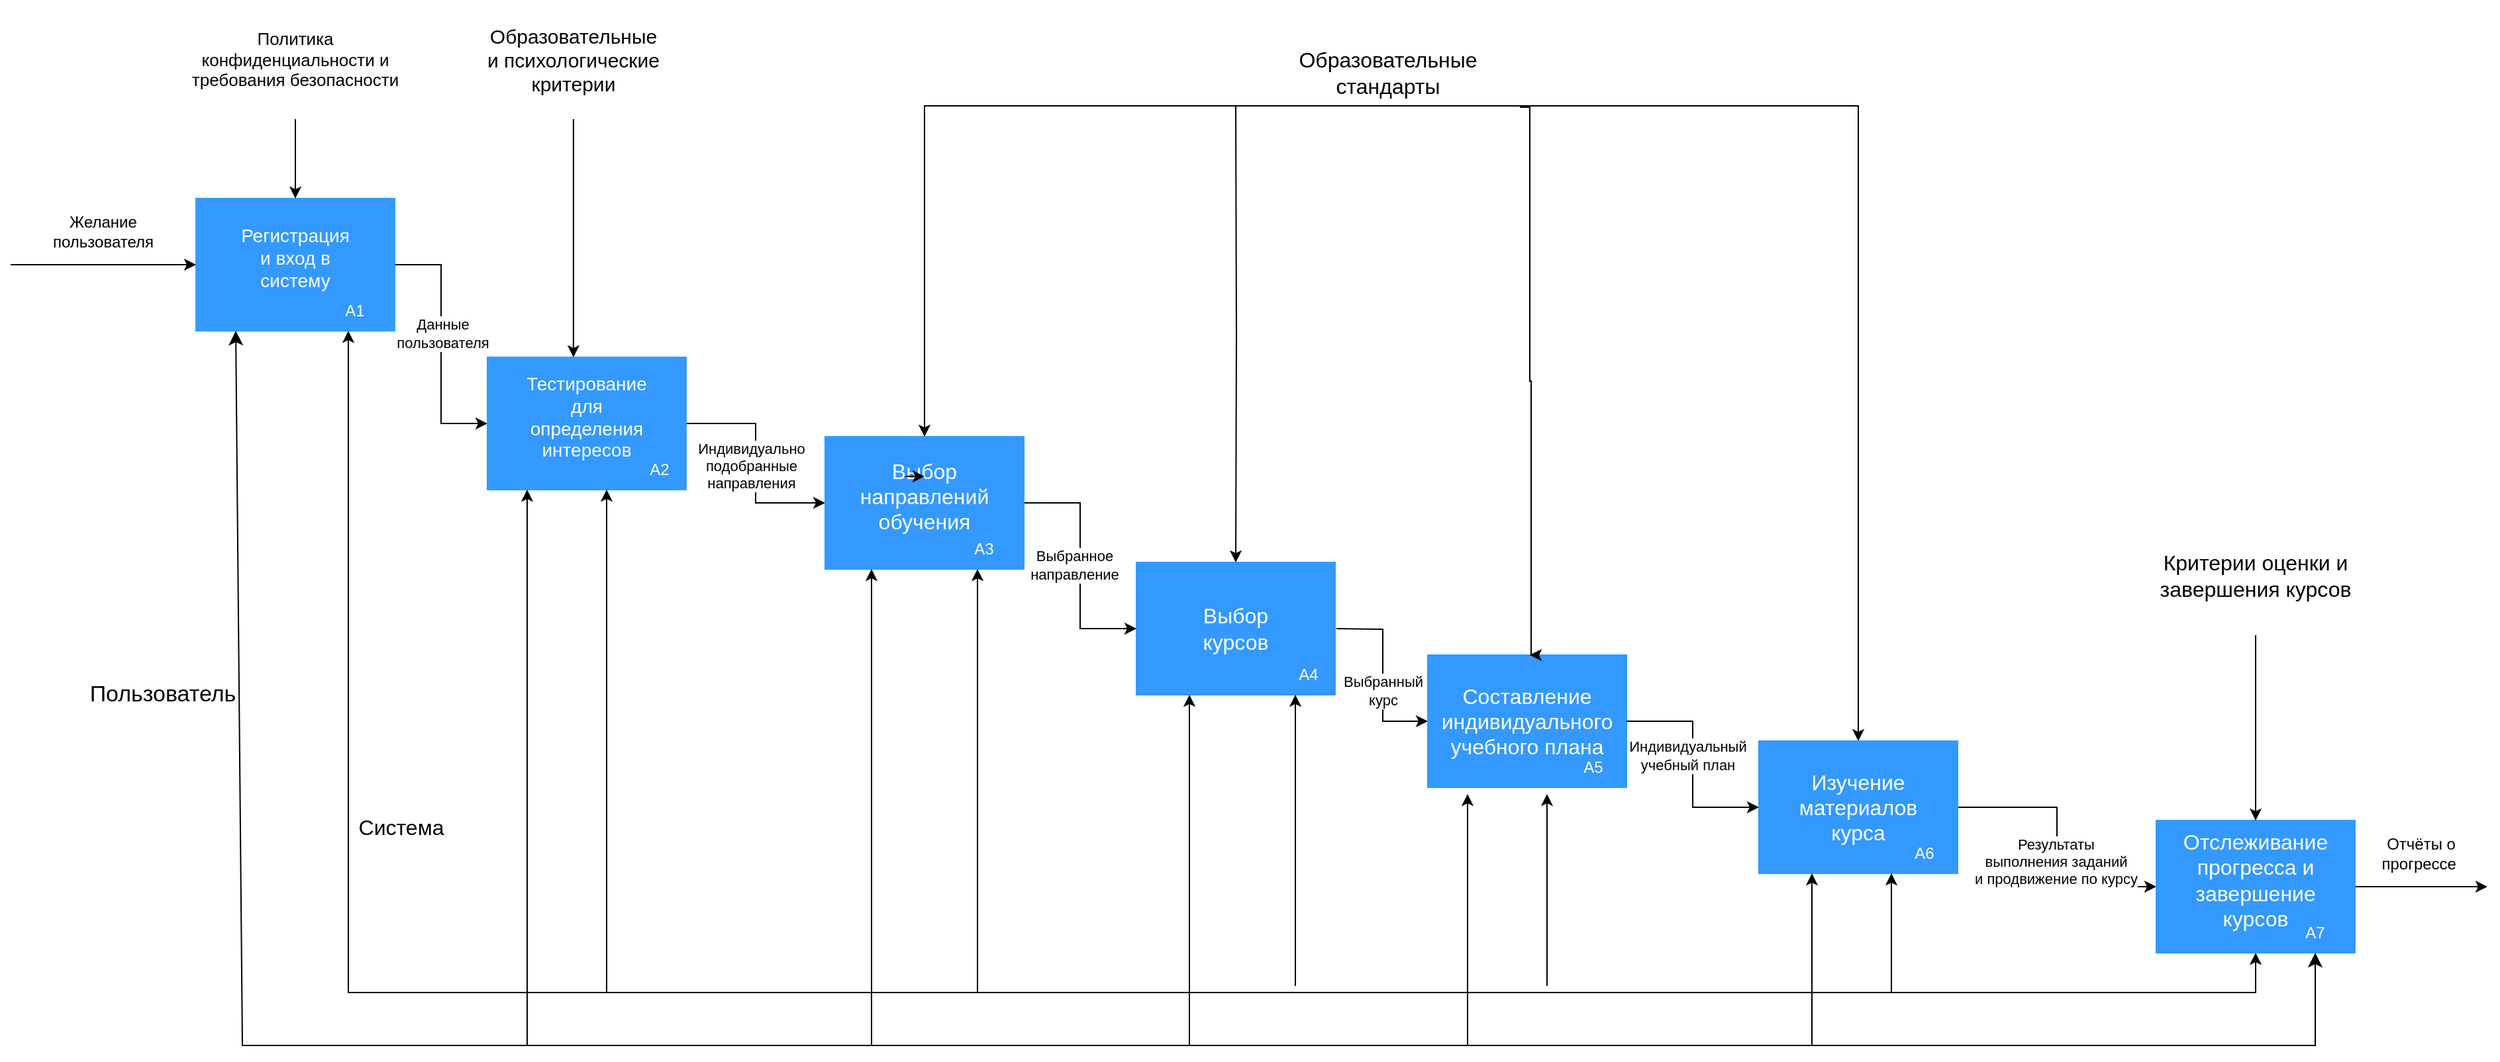 <mxfile version="24.2.7" type="github">
  <diagram name="Page-1" id="MOQXqQ0aRUz0cBDaTk6Z">
    <mxGraphModel dx="2634" dy="802" grid="1" gridSize="10" guides="1" tooltips="1" connect="1" arrows="1" fold="1" page="1" pageScale="1" pageWidth="1200" pageHeight="1920" math="0" shadow="0">
      <root>
        <mxCell id="0" />
        <mxCell id="1" parent="0" />
        <mxCell id="z_N1E-0bhla6XUxOwXqp-23" style="edgeStyle=orthogonalEdgeStyle;rounded=0;orthogonalLoop=1;jettySize=auto;html=1;exitX=1;exitY=0.5;exitDx=0;exitDy=0;entryX=0;entryY=0.5;entryDx=0;entryDy=0;" parent="1" source="z_N1E-0bhla6XUxOwXqp-1" target="z_N1E-0bhla6XUxOwXqp-5" edge="1">
          <mxGeometry relative="1" as="geometry" />
        </mxCell>
        <mxCell id="z_N1E-0bhla6XUxOwXqp-26" value="Данные&lt;div&gt;пользователя&lt;/div&gt;" style="edgeLabel;html=1;align=center;verticalAlign=middle;resizable=0;points=[];" parent="z_N1E-0bhla6XUxOwXqp-23" vertex="1" connectable="0">
          <mxGeometry x="-0.086" y="1" relative="1" as="geometry">
            <mxPoint as="offset" />
          </mxGeometry>
        </mxCell>
        <mxCell id="z_N1E-0bhla6XUxOwXqp-1" value="" style="rounded=0;whiteSpace=wrap;html=1;strokeColor=#3399FF;fillColor=#3399FF;" parent="1" vertex="1">
          <mxGeometry x="100" y="190" width="150" height="100" as="geometry" />
        </mxCell>
        <mxCell id="z_N1E-0bhla6XUxOwXqp-2" value="&lt;font color=&quot;#ffffff&quot;&gt;A1&lt;/font&gt;" style="text;html=1;align=center;verticalAlign=middle;whiteSpace=wrap;rounded=0;" parent="1" vertex="1">
          <mxGeometry x="190" y="260" width="60" height="30" as="geometry" />
        </mxCell>
        <mxCell id="z_N1E-0bhla6XUxOwXqp-4" value="&lt;font style=&quot;font-size: 14px;&quot; color=&quot;#ffffff&quot;&gt;Регистрация и вход в систему&lt;/font&gt;" style="text;html=1;align=center;verticalAlign=middle;whiteSpace=wrap;rounded=0;" parent="1" vertex="1">
          <mxGeometry x="145" y="220" width="60" height="30" as="geometry" />
        </mxCell>
        <mxCell id="z_N1E-0bhla6XUxOwXqp-24" style="edgeStyle=orthogonalEdgeStyle;rounded=0;orthogonalLoop=1;jettySize=auto;html=1;exitX=1;exitY=0.5;exitDx=0;exitDy=0;entryX=0;entryY=0.5;entryDx=0;entryDy=0;" parent="1" source="z_N1E-0bhla6XUxOwXqp-5" target="z_N1E-0bhla6XUxOwXqp-19" edge="1">
          <mxGeometry relative="1" as="geometry" />
        </mxCell>
        <mxCell id="z_N1E-0bhla6XUxOwXqp-25" value="Индивидуально&lt;div&gt;подобранные&lt;/div&gt;&lt;div&gt;направления&lt;/div&gt;" style="edgeLabel;html=1;align=center;verticalAlign=middle;resizable=0;points=[];" parent="z_N1E-0bhla6XUxOwXqp-24" vertex="1" connectable="0">
          <mxGeometry x="-0.093" y="-4" relative="1" as="geometry">
            <mxPoint y="9" as="offset" />
          </mxGeometry>
        </mxCell>
        <mxCell id="z_N1E-0bhla6XUxOwXqp-5" value="" style="rounded=0;whiteSpace=wrap;html=1;strokeColor=#3399FF;fillColor=#3399FF;" parent="1" vertex="1">
          <mxGeometry x="320" y="310" width="150" height="100" as="geometry" />
        </mxCell>
        <mxCell id="z_N1E-0bhla6XUxOwXqp-6" value="&lt;font color=&quot;#ffffff&quot;&gt;A2&lt;/font&gt;" style="text;html=1;align=center;verticalAlign=middle;whiteSpace=wrap;rounded=0;" parent="1" vertex="1">
          <mxGeometry x="420" y="380" width="60" height="30" as="geometry" />
        </mxCell>
        <mxCell id="z_N1E-0bhla6XUxOwXqp-7" value="&lt;font style=&quot;font-size: 14px;&quot; color=&quot;#ffffff&quot;&gt;Тестирование&lt;/font&gt;&lt;div style=&quot;font-size: 14px;&quot;&gt;&lt;font style=&quot;font-size: 14px;&quot; color=&quot;#ffffff&quot;&gt;для определения интересов&lt;/font&gt;&lt;/div&gt;" style="text;html=1;align=center;verticalAlign=middle;whiteSpace=wrap;rounded=0;" parent="1" vertex="1">
          <mxGeometry x="365" y="340" width="60" height="30" as="geometry" />
        </mxCell>
        <mxCell id="z_N1E-0bhla6XUxOwXqp-31" style="edgeStyle=orthogonalEdgeStyle;rounded=0;orthogonalLoop=1;jettySize=auto;html=1;exitX=1;exitY=0.5;exitDx=0;exitDy=0;entryX=0;entryY=0.5;entryDx=0;entryDy=0;" parent="1" target="Vlz3xNWBXDuBfNGgYL4V-5" edge="1">
          <mxGeometry relative="1" as="geometry">
            <mxPoint x="961" y="515" as="sourcePoint" />
            <mxPoint x="1041" y="590" as="targetPoint" />
          </mxGeometry>
        </mxCell>
        <mxCell id="z_N1E-0bhla6XUxOwXqp-32" value="Выбранный&lt;div&gt;курс&lt;/div&gt;" style="edgeLabel;html=1;align=center;verticalAlign=middle;resizable=0;points=[];" parent="z_N1E-0bhla6XUxOwXqp-31" vertex="1" connectable="0">
          <mxGeometry x="-0.236" y="1" relative="1" as="geometry">
            <mxPoint x="-1" y="28" as="offset" />
          </mxGeometry>
        </mxCell>
        <mxCell id="z_N1E-0bhla6XUxOwXqp-8" value="" style="rounded=0;whiteSpace=wrap;html=1;strokeColor=#3399FF;fillColor=#3399FF;" parent="1" vertex="1">
          <mxGeometry x="810" y="465" width="150" height="100" as="geometry" />
        </mxCell>
        <mxCell id="z_N1E-0bhla6XUxOwXqp-9" value="&lt;font color=&quot;#ffffff&quot;&gt;A4&lt;/font&gt;" style="text;html=1;align=center;verticalAlign=middle;whiteSpace=wrap;rounded=0;" parent="1" vertex="1">
          <mxGeometry x="910" y="535" width="60" height="30" as="geometry" />
        </mxCell>
        <mxCell id="z_N1E-0bhla6XUxOwXqp-10" value="&lt;span style=&quot;color: rgb(255, 255, 255);&quot;&gt;&lt;font style=&quot;font-size: 16px;&quot;&gt;Выбор курсов&lt;/font&gt;&lt;/span&gt;" style="text;html=1;align=center;verticalAlign=middle;whiteSpace=wrap;rounded=0;" parent="1" vertex="1">
          <mxGeometry x="855" y="500" width="60" height="30" as="geometry" />
        </mxCell>
        <mxCell id="z_N1E-0bhla6XUxOwXqp-33" style="edgeStyle=orthogonalEdgeStyle;rounded=0;orthogonalLoop=1;jettySize=auto;html=1;exitX=1;exitY=0.5;exitDx=0;exitDy=0;" parent="1" source="z_N1E-0bhla6XUxOwXqp-11" target="z_N1E-0bhla6XUxOwXqp-14" edge="1">
          <mxGeometry relative="1" as="geometry" />
        </mxCell>
        <mxCell id="z_N1E-0bhla6XUxOwXqp-34" value="Результаты&lt;div&gt;выполнения заданий&lt;/div&gt;&lt;div&gt;и продвижение по курсу&lt;/div&gt;" style="edgeLabel;html=1;align=center;verticalAlign=middle;resizable=0;points=[];" parent="z_N1E-0bhla6XUxOwXqp-33" vertex="1" connectable="0">
          <mxGeometry x="-0.295" y="-1" relative="1" as="geometry">
            <mxPoint y="40" as="offset" />
          </mxGeometry>
        </mxCell>
        <mxCell id="z_N1E-0bhla6XUxOwXqp-58" style="edgeStyle=orthogonalEdgeStyle;rounded=0;orthogonalLoop=1;jettySize=auto;html=1;" parent="1" source="z_N1E-0bhla6XUxOwXqp-14" edge="1">
          <mxGeometry relative="1" as="geometry">
            <mxPoint x="1830" y="710" as="targetPoint" />
          </mxGeometry>
        </mxCell>
        <mxCell id="z_N1E-0bhla6XUxOwXqp-14" value="" style="rounded=0;whiteSpace=wrap;html=1;strokeColor=#3399FF;fillColor=#3399FF;" parent="1" vertex="1">
          <mxGeometry x="1580" y="660" width="150" height="100" as="geometry" />
        </mxCell>
        <mxCell id="z_N1E-0bhla6XUxOwXqp-15" value="&lt;font color=&quot;#ffffff&quot;&gt;A7&lt;/font&gt;" style="text;html=1;align=center;verticalAlign=middle;whiteSpace=wrap;rounded=0;" parent="1" vertex="1">
          <mxGeometry x="1670" y="730" width="60" height="30" as="geometry" />
        </mxCell>
        <mxCell id="z_N1E-0bhla6XUxOwXqp-16" value="&lt;font style=&quot;font-size: 16px;&quot; color=&quot;#ffffff&quot;&gt;Отслеживание&lt;/font&gt;&lt;div style=&quot;font-size: 16px;&quot;&gt;&lt;font style=&quot;font-size: 16px;&quot; color=&quot;#ffffff&quot;&gt;прогресса и завершение курсов&lt;/font&gt;&lt;/div&gt;" style="text;html=1;align=center;verticalAlign=middle;whiteSpace=wrap;rounded=0;" parent="1" vertex="1">
          <mxGeometry x="1625" y="690" width="60" height="30" as="geometry" />
        </mxCell>
        <mxCell id="z_N1E-0bhla6XUxOwXqp-38" style="edgeStyle=orthogonalEdgeStyle;rounded=0;orthogonalLoop=1;jettySize=auto;html=1;entryX=0.5;entryY=0;entryDx=0;entryDy=0;" parent="1" source="z_N1E-0bhla6XUxOwXqp-17" target="z_N1E-0bhla6XUxOwXqp-1" edge="1">
          <mxGeometry relative="1" as="geometry" />
        </mxCell>
        <mxCell id="z_N1E-0bhla6XUxOwXqp-17" value="&lt;font style=&quot;font-size: 13px;&quot;&gt;Политика конфиденциальности и требования безопасности&lt;/font&gt;" style="text;html=1;align=center;verticalAlign=middle;whiteSpace=wrap;rounded=0;" parent="1" vertex="1">
          <mxGeometry x="90" y="40" width="170" height="90" as="geometry" />
        </mxCell>
        <mxCell id="z_N1E-0bhla6XUxOwXqp-18" value="Желание&lt;div&gt;пользователя&lt;/div&gt;" style="text;html=1;align=center;verticalAlign=middle;whiteSpace=wrap;rounded=0;" parent="1" vertex="1">
          <mxGeometry y="200" width="60" height="30" as="geometry" />
        </mxCell>
        <mxCell id="z_N1E-0bhla6XUxOwXqp-29" style="edgeStyle=orthogonalEdgeStyle;rounded=0;orthogonalLoop=1;jettySize=auto;html=1;exitX=1;exitY=0.5;exitDx=0;exitDy=0;" parent="1" source="z_N1E-0bhla6XUxOwXqp-19" target="z_N1E-0bhla6XUxOwXqp-8" edge="1">
          <mxGeometry relative="1" as="geometry" />
        </mxCell>
        <mxCell id="z_N1E-0bhla6XUxOwXqp-30" value="Выбранное&lt;div&gt;направление&lt;/div&gt;" style="edgeLabel;html=1;align=center;verticalAlign=middle;resizable=0;points=[];" parent="z_N1E-0bhla6XUxOwXqp-29" vertex="1" connectable="0">
          <mxGeometry x="-0.009" y="-5" relative="1" as="geometry">
            <mxPoint as="offset" />
          </mxGeometry>
        </mxCell>
        <mxCell id="z_N1E-0bhla6XUxOwXqp-19" value="" style="rounded=0;whiteSpace=wrap;html=1;strokeColor=#3399FF;fillColor=#3399FF;" parent="1" vertex="1">
          <mxGeometry x="575" y="370" width="150" height="100" as="geometry" />
        </mxCell>
        <mxCell id="z_N1E-0bhla6XUxOwXqp-20" value="&lt;font color=&quot;#ffffff&quot;&gt;A3&lt;/font&gt;" style="text;html=1;align=center;verticalAlign=middle;whiteSpace=wrap;rounded=0;" parent="1" vertex="1">
          <mxGeometry x="665" y="440" width="60" height="30" as="geometry" />
        </mxCell>
        <mxCell id="z_N1E-0bhla6XUxOwXqp-21" value="&lt;font style=&quot;font-size: 16px;&quot; color=&quot;#ffffff&quot;&gt;Выбор направлений обучения&lt;/font&gt;" style="text;html=1;align=center;verticalAlign=middle;whiteSpace=wrap;rounded=0;" parent="1" vertex="1">
          <mxGeometry x="620" y="400" width="60" height="30" as="geometry" />
        </mxCell>
        <mxCell id="z_N1E-0bhla6XUxOwXqp-35" value="" style="edgeStyle=none;orthogonalLoop=1;jettySize=auto;html=1;endArrow=classic;startArrow=classic;endSize=8;startSize=8;rounded=0;exitX=0.5;exitY=1;exitDx=0;exitDy=0;entryX=0.5;entryY=1;entryDx=0;entryDy=0;" parent="1" target="z_N1E-0bhla6XUxOwXqp-15" edge="1">
          <mxGeometry width="100" relative="1" as="geometry">
            <mxPoint x="130" y="290" as="sourcePoint" />
            <mxPoint x="1260" y="790" as="targetPoint" />
            <Array as="points">
              <mxPoint x="135" y="830" />
              <mxPoint x="595" y="830" />
              <mxPoint x="755" y="830" />
              <mxPoint x="965" y="830" />
              <mxPoint x="1160" y="830" />
              <mxPoint x="1500" y="830" />
              <mxPoint x="1700" y="830" />
            </Array>
          </mxGeometry>
        </mxCell>
        <mxCell id="z_N1E-0bhla6XUxOwXqp-36" value="" style="endArrow=classic;startArrow=classic;html=1;rounded=0;exitX=0.5;exitY=1;exitDx=0;exitDy=0;" parent="1" source="z_N1E-0bhla6XUxOwXqp-14" edge="1">
          <mxGeometry width="50" height="50" relative="1" as="geometry">
            <mxPoint x="1200" y="790" as="sourcePoint" />
            <mxPoint x="215" y="290" as="targetPoint" />
            <Array as="points">
              <mxPoint x="1655" y="790" />
              <mxPoint x="1455" y="790" />
              <mxPoint x="1205" y="790" />
              <mxPoint x="1140" y="790" />
              <mxPoint x="1080" y="790" />
              <mxPoint x="960" y="790" />
              <mxPoint x="710" y="790" />
              <mxPoint x="215" y="790" />
            </Array>
          </mxGeometry>
        </mxCell>
        <mxCell id="z_N1E-0bhla6XUxOwXqp-40" value="" style="endArrow=classic;startArrow=classic;html=1;rounded=0;exitX=0.5;exitY=0;exitDx=0;exitDy=0;entryX=0.5;entryY=0;entryDx=0;entryDy=0;" parent="1" source="z_N1E-0bhla6XUxOwXqp-19" target="z_N1E-0bhla6XUxOwXqp-11" edge="1">
          <mxGeometry width="50" height="50" relative="1" as="geometry">
            <mxPoint x="590" y="340" as="sourcePoint" />
            <mxPoint x="1135" y="410" as="targetPoint" />
            <Array as="points">
              <mxPoint x="650" y="120" />
              <mxPoint x="870" y="120" />
              <mxPoint x="1355" y="120" />
            </Array>
          </mxGeometry>
        </mxCell>
        <mxCell id="z_N1E-0bhla6XUxOwXqp-45" style="edgeStyle=orthogonalEdgeStyle;rounded=0;orthogonalLoop=1;jettySize=auto;html=1;entryX=0.5;entryY=0;entryDx=0;entryDy=0;" parent="1" target="z_N1E-0bhla6XUxOwXqp-8" edge="1">
          <mxGeometry relative="1" as="geometry">
            <mxPoint x="885" y="120" as="sourcePoint" />
          </mxGeometry>
        </mxCell>
        <mxCell id="z_N1E-0bhla6XUxOwXqp-41" value="&lt;font style=&quot;font-size: 16px;&quot;&gt;Образовательные&lt;/font&gt;&lt;div style=&quot;font-size: 16px;&quot;&gt;&lt;font style=&quot;font-size: 16px;&quot;&gt;стандарты&lt;/font&gt;&lt;/div&gt;" style="text;html=1;align=center;verticalAlign=middle;whiteSpace=wrap;rounded=0;" parent="1" vertex="1">
          <mxGeometry x="915" y="50" width="170" height="90" as="geometry" />
        </mxCell>
        <mxCell id="z_N1E-0bhla6XUxOwXqp-42" value="&lt;font style=&quot;font-size: 17px;&quot;&gt;Пользователь&lt;/font&gt;" style="text;html=1;align=center;verticalAlign=middle;whiteSpace=wrap;rounded=0;" parent="1" vertex="1">
          <mxGeometry x="-10" y="520" width="170" height="90" as="geometry" />
        </mxCell>
        <mxCell id="z_N1E-0bhla6XUxOwXqp-43" value="&lt;font style=&quot;font-size: 16px;&quot;&gt;Система&lt;/font&gt;" style="text;html=1;align=center;verticalAlign=middle;whiteSpace=wrap;rounded=0;" parent="1" vertex="1">
          <mxGeometry x="170" y="620" width="170" height="90" as="geometry" />
        </mxCell>
        <mxCell id="z_N1E-0bhla6XUxOwXqp-44" value="" style="endArrow=classic;html=1;rounded=0;entryX=0;entryY=0.5;entryDx=0;entryDy=0;" parent="1" target="z_N1E-0bhla6XUxOwXqp-1" edge="1">
          <mxGeometry width="50" height="50" relative="1" as="geometry">
            <mxPoint x="-40" y="240" as="sourcePoint" />
            <mxPoint x="40" y="240" as="targetPoint" />
          </mxGeometry>
        </mxCell>
        <mxCell id="z_N1E-0bhla6XUxOwXqp-46" value="" style="endArrow=classic;html=1;rounded=0;" parent="1" edge="1">
          <mxGeometry width="50" height="50" relative="1" as="geometry">
            <mxPoint x="410" y="790" as="sourcePoint" />
            <mxPoint x="410" y="410" as="targetPoint" />
          </mxGeometry>
        </mxCell>
        <mxCell id="z_N1E-0bhla6XUxOwXqp-47" value="" style="endArrow=classic;html=1;rounded=0;entryX=0.5;entryY=1;entryDx=0;entryDy=0;" parent="1" edge="1">
          <mxGeometry width="50" height="50" relative="1" as="geometry">
            <mxPoint x="690" y="790" as="sourcePoint" />
            <mxPoint x="690" y="470.0" as="targetPoint" />
          </mxGeometry>
        </mxCell>
        <mxCell id="z_N1E-0bhla6XUxOwXqp-48" value="" style="endArrow=classic;html=1;rounded=0;entryX=0.5;entryY=1;entryDx=0;entryDy=0;" parent="1" edge="1">
          <mxGeometry width="50" height="50" relative="1" as="geometry">
            <mxPoint x="930" y="785" as="sourcePoint" />
            <mxPoint x="930" y="565.0" as="targetPoint" />
          </mxGeometry>
        </mxCell>
        <mxCell id="z_N1E-0bhla6XUxOwXqp-49" value="" style="endArrow=classic;html=1;rounded=0;" parent="1" edge="1">
          <mxGeometry width="50" height="50" relative="1" as="geometry">
            <mxPoint x="1120" y="785" as="sourcePoint" />
            <mxPoint x="1120" y="640" as="targetPoint" />
          </mxGeometry>
        </mxCell>
        <mxCell id="z_N1E-0bhla6XUxOwXqp-50" value="" style="endArrow=classic;html=1;rounded=0;" parent="1" edge="1">
          <mxGeometry width="50" height="50" relative="1" as="geometry">
            <mxPoint x="1060" y="830" as="sourcePoint" />
            <mxPoint x="1060" y="640" as="targetPoint" />
          </mxGeometry>
        </mxCell>
        <mxCell id="z_N1E-0bhla6XUxOwXqp-51" value="" style="endArrow=classic;html=1;rounded=0;entryX=0.5;entryY=1;entryDx=0;entryDy=0;" parent="1" edge="1">
          <mxGeometry width="50" height="50" relative="1" as="geometry">
            <mxPoint x="850" y="830" as="sourcePoint" />
            <mxPoint x="850" y="565.0" as="targetPoint" />
          </mxGeometry>
        </mxCell>
        <mxCell id="z_N1E-0bhla6XUxOwXqp-52" value="" style="endArrow=classic;html=1;rounded=0;entryX=0.5;entryY=1;entryDx=0;entryDy=0;" parent="1" edge="1">
          <mxGeometry width="50" height="50" relative="1" as="geometry">
            <mxPoint x="610" y="830" as="sourcePoint" />
            <mxPoint x="610" y="470.0" as="targetPoint" />
          </mxGeometry>
        </mxCell>
        <mxCell id="z_N1E-0bhla6XUxOwXqp-53" value="" style="endArrow=classic;html=1;rounded=0;" parent="1" edge="1">
          <mxGeometry width="50" height="50" relative="1" as="geometry">
            <mxPoint x="350" y="830" as="sourcePoint" />
            <mxPoint x="350" y="410" as="targetPoint" />
          </mxGeometry>
        </mxCell>
        <mxCell id="z_N1E-0bhla6XUxOwXqp-55" style="edgeStyle=orthogonalEdgeStyle;rounded=0;orthogonalLoop=1;jettySize=auto;html=1;entryX=0.433;entryY=0;entryDx=0;entryDy=0;entryPerimeter=0;" parent="1" source="z_N1E-0bhla6XUxOwXqp-54" target="z_N1E-0bhla6XUxOwXqp-5" edge="1">
          <mxGeometry relative="1" as="geometry">
            <mxPoint x="385" y="300" as="targetPoint" />
          </mxGeometry>
        </mxCell>
        <mxCell id="z_N1E-0bhla6XUxOwXqp-54" value="&lt;font style=&quot;font-size: 15px;&quot;&gt;Образовательные&lt;/font&gt;&lt;div style=&quot;font-size: 15px;&quot;&gt;&lt;font style=&quot;font-size: 15px;&quot;&gt;и психологические&lt;/font&gt;&lt;/div&gt;&lt;div style=&quot;font-size: 15px;&quot;&gt;&lt;font style=&quot;font-size: 15px;&quot;&gt;критерии&lt;/font&gt;&lt;/div&gt;" style="text;html=1;align=center;verticalAlign=middle;whiteSpace=wrap;rounded=0;" parent="1" vertex="1">
          <mxGeometry x="300" y="40" width="170" height="90" as="geometry" />
        </mxCell>
        <mxCell id="z_N1E-0bhla6XUxOwXqp-60" value="Отчёты о прогрессе&amp;nbsp;" style="text;html=1;align=center;verticalAlign=middle;whiteSpace=wrap;rounded=0;" parent="1" vertex="1">
          <mxGeometry x="1750" y="670" width="60" height="30" as="geometry" />
        </mxCell>
        <mxCell id="z_N1E-0bhla6XUxOwXqp-61" style="edgeStyle=orthogonalEdgeStyle;rounded=0;orthogonalLoop=1;jettySize=auto;html=1;exitX=0.25;exitY=0;exitDx=0;exitDy=0;entryX=0.5;entryY=0;entryDx=0;entryDy=0;" parent="1" source="z_N1E-0bhla6XUxOwXqp-21" target="z_N1E-0bhla6XUxOwXqp-21" edge="1">
          <mxGeometry relative="1" as="geometry" />
        </mxCell>
        <mxCell id="z_N1E-0bhla6XUxOwXqp-64" style="edgeStyle=orthogonalEdgeStyle;rounded=0;orthogonalLoop=1;jettySize=auto;html=1;entryX=0.5;entryY=0;entryDx=0;entryDy=0;" parent="1" source="z_N1E-0bhla6XUxOwXqp-62" target="z_N1E-0bhla6XUxOwXqp-14" edge="1">
          <mxGeometry relative="1" as="geometry" />
        </mxCell>
        <mxCell id="z_N1E-0bhla6XUxOwXqp-62" value="&lt;span style=&quot;font-size: 16px;&quot;&gt;Критерии оценки и завершения курсов&lt;/span&gt;" style="text;html=1;align=center;verticalAlign=middle;whiteSpace=wrap;rounded=0;" parent="1" vertex="1">
          <mxGeometry x="1570" y="430" width="170" height="90" as="geometry" />
        </mxCell>
        <mxCell id="Vlz3xNWBXDuBfNGgYL4V-3" value="" style="group" vertex="1" connectable="0" parent="1">
          <mxGeometry x="1280" y="600" width="155" height="100" as="geometry" />
        </mxCell>
        <mxCell id="z_N1E-0bhla6XUxOwXqp-11" value="" style="rounded=0;whiteSpace=wrap;html=1;strokeColor=#3399FF;fillColor=#3399FF;" parent="Vlz3xNWBXDuBfNGgYL4V-3" vertex="1">
          <mxGeometry width="150" height="100" as="geometry" />
        </mxCell>
        <mxCell id="z_N1E-0bhla6XUxOwXqp-12" value="&lt;font color=&quot;#ffffff&quot;&gt;A6&lt;/font&gt;" style="text;html=1;align=center;verticalAlign=middle;whiteSpace=wrap;rounded=0;" parent="Vlz3xNWBXDuBfNGgYL4V-3" vertex="1">
          <mxGeometry x="95" y="70" width="60" height="30" as="geometry" />
        </mxCell>
        <mxCell id="z_N1E-0bhla6XUxOwXqp-13" value="&lt;font style=&quot;font-size: 16px;&quot; color=&quot;#ffffff&quot;&gt;Изучение материалов курса&lt;/font&gt;" style="text;html=1;align=center;verticalAlign=middle;whiteSpace=wrap;rounded=0;" parent="Vlz3xNWBXDuBfNGgYL4V-3" vertex="1">
          <mxGeometry x="45" y="35" width="60" height="30" as="geometry" />
        </mxCell>
        <mxCell id="Vlz3xNWBXDuBfNGgYL4V-4" value="" style="group" vertex="1" connectable="0" parent="1">
          <mxGeometry x="1030" y="535" width="155" height="100" as="geometry" />
        </mxCell>
        <mxCell id="Vlz3xNWBXDuBfNGgYL4V-5" value="" style="rounded=0;whiteSpace=wrap;html=1;strokeColor=#3399FF;fillColor=#3399FF;" vertex="1" parent="Vlz3xNWBXDuBfNGgYL4V-4">
          <mxGeometry width="150" height="100" as="geometry" />
        </mxCell>
        <mxCell id="Vlz3xNWBXDuBfNGgYL4V-6" value="&lt;font color=&quot;#ffffff&quot;&gt;A5&lt;/font&gt;" style="text;html=1;align=center;verticalAlign=middle;whiteSpace=wrap;rounded=0;" vertex="1" parent="Vlz3xNWBXDuBfNGgYL4V-4">
          <mxGeometry x="95" y="70" width="60" height="30" as="geometry" />
        </mxCell>
        <mxCell id="Vlz3xNWBXDuBfNGgYL4V-7" value="&lt;font color=&quot;#ffffff&quot;&gt;&lt;span style=&quot;font-size: 16px;&quot;&gt;Составление&lt;/span&gt;&lt;/font&gt;&lt;div&gt;&lt;font color=&quot;#ffffff&quot;&gt;&lt;span style=&quot;font-size: 16px;&quot;&gt;индивидуального&lt;/span&gt;&lt;/font&gt;&lt;/div&gt;&lt;div&gt;&lt;font color=&quot;#ffffff&quot;&gt;&lt;span style=&quot;font-size: 16px;&quot;&gt;учебного плана&lt;/span&gt;&lt;/font&gt;&lt;/div&gt;" style="text;html=1;align=center;verticalAlign=middle;whiteSpace=wrap;rounded=0;" vertex="1" parent="Vlz3xNWBXDuBfNGgYL4V-4">
          <mxGeometry x="45" y="35" width="60" height="30" as="geometry" />
        </mxCell>
        <mxCell id="Vlz3xNWBXDuBfNGgYL4V-8" style="edgeStyle=orthogonalEdgeStyle;rounded=0;orthogonalLoop=1;jettySize=auto;html=1;exitX=1;exitY=0.5;exitDx=0;exitDy=0;entryX=0;entryY=0.5;entryDx=0;entryDy=0;" edge="1" parent="1" source="Vlz3xNWBXDuBfNGgYL4V-5" target="z_N1E-0bhla6XUxOwXqp-11">
          <mxGeometry relative="1" as="geometry" />
        </mxCell>
        <mxCell id="Vlz3xNWBXDuBfNGgYL4V-9" value="Индивидуальный&lt;div&gt;учебный план&lt;/div&gt;" style="edgeLabel;html=1;align=center;verticalAlign=middle;resizable=0;points=[];" vertex="1" connectable="0" parent="Vlz3xNWBXDuBfNGgYL4V-8">
          <mxGeometry x="-0.082" y="-4" relative="1" as="geometry">
            <mxPoint as="offset" />
          </mxGeometry>
        </mxCell>
        <mxCell id="Vlz3xNWBXDuBfNGgYL4V-10" value="" style="endArrow=classic;html=1;rounded=0;" edge="1" parent="1">
          <mxGeometry width="50" height="50" relative="1" as="geometry">
            <mxPoint x="1380" y="790" as="sourcePoint" />
            <mxPoint x="1380" y="700" as="targetPoint" />
          </mxGeometry>
        </mxCell>
        <mxCell id="Vlz3xNWBXDuBfNGgYL4V-11" value="" style="endArrow=classic;html=1;rounded=0;" edge="1" parent="1">
          <mxGeometry width="50" height="50" relative="1" as="geometry">
            <mxPoint x="1320" y="830" as="sourcePoint" />
            <mxPoint x="1320" y="700" as="targetPoint" />
          </mxGeometry>
        </mxCell>
        <mxCell id="Vlz3xNWBXDuBfNGgYL4V-12" style="edgeStyle=orthogonalEdgeStyle;rounded=0;orthogonalLoop=1;jettySize=auto;html=1;entryX=0.5;entryY=0;entryDx=0;entryDy=0;" edge="1" parent="1">
          <mxGeometry relative="1" as="geometry">
            <mxPoint x="1100" y="120" as="sourcePoint" />
            <mxPoint x="1107" y="535" as="targetPoint" />
            <Array as="points">
              <mxPoint x="1100" y="121" />
              <mxPoint x="1107" y="121" />
              <mxPoint x="1107" y="328" />
              <mxPoint x="1108" y="328" />
            </Array>
          </mxGeometry>
        </mxCell>
      </root>
    </mxGraphModel>
  </diagram>
</mxfile>
